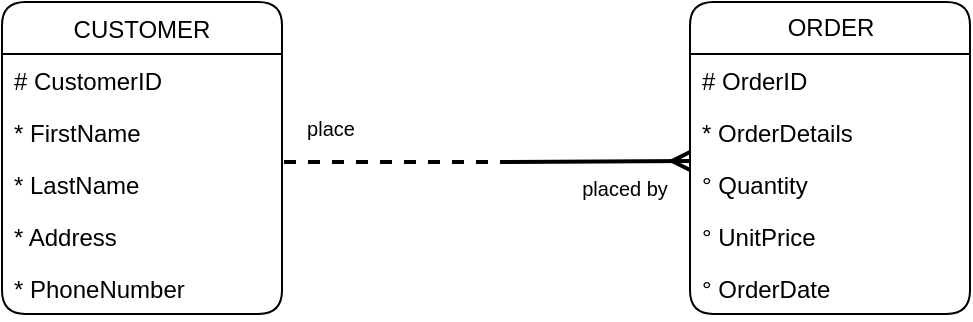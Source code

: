 <mxfile version="15.1.4" type="github"><diagram id="hrwUIqTAocG_2caEopAk" name="Page-1"><mxGraphModel dx="868" dy="433" grid="1" gridSize="10" guides="1" tooltips="1" connect="1" arrows="1" fold="1" page="1" pageScale="1" pageWidth="850" pageHeight="1100" math="0" shadow="0"><root><mxCell id="0"/><mxCell id="1" parent="0"/><mxCell id="zAU1IC7zviVndpA2Msat-1" value="CUSTOMER" style="swimlane;fontStyle=0;childLayout=stackLayout;horizontal=1;startSize=26;horizontalStack=0;resizeParent=1;resizeParentMax=0;resizeLast=0;collapsible=1;marginBottom=0;rounded=1;" vertex="1" parent="1"><mxGeometry x="136" y="120" width="140" height="156" as="geometry"/></mxCell><mxCell id="zAU1IC7zviVndpA2Msat-2" value="# CustomerID" style="text;strokeColor=none;fillColor=none;align=left;verticalAlign=middle;spacingLeft=4;spacingRight=4;overflow=hidden;rotatable=0;points=[[0,0.5],[1,0.5]];portConstraint=eastwest;" vertex="1" parent="zAU1IC7zviVndpA2Msat-1"><mxGeometry y="26" width="140" height="26" as="geometry"/></mxCell><mxCell id="zAU1IC7zviVndpA2Msat-3" value="* FirstName" style="text;strokeColor=none;fillColor=none;align=left;verticalAlign=middle;spacingLeft=4;spacingRight=4;overflow=hidden;rotatable=0;points=[[0,0.5],[1,0.5]];portConstraint=eastwest;" vertex="1" parent="zAU1IC7zviVndpA2Msat-1"><mxGeometry y="52" width="140" height="26" as="geometry"/></mxCell><mxCell id="zAU1IC7zviVndpA2Msat-4" value="* LastName" style="text;strokeColor=none;fillColor=none;align=left;verticalAlign=middle;spacingLeft=4;spacingRight=4;overflow=hidden;rotatable=0;points=[[0,0.5],[1,0.5]];portConstraint=eastwest;" vertex="1" parent="zAU1IC7zviVndpA2Msat-1"><mxGeometry y="78" width="140" height="26" as="geometry"/></mxCell><mxCell id="zAU1IC7zviVndpA2Msat-5" value="* Address" style="text;strokeColor=none;fillColor=none;align=left;verticalAlign=middle;spacingLeft=4;spacingRight=4;overflow=hidden;rotatable=0;points=[[0,0.5],[1,0.5]];portConstraint=eastwest;" vertex="1" parent="zAU1IC7zviVndpA2Msat-1"><mxGeometry y="104" width="140" height="26" as="geometry"/></mxCell><mxCell id="zAU1IC7zviVndpA2Msat-6" value="* PhoneNumber" style="text;strokeColor=none;fillColor=none;align=left;verticalAlign=middle;spacingLeft=4;spacingRight=4;overflow=hidden;rotatable=0;points=[[0,0.5],[1,0.5]];portConstraint=eastwest;" vertex="1" parent="zAU1IC7zviVndpA2Msat-1"><mxGeometry y="130" width="140" height="26" as="geometry"/></mxCell><mxCell id="zAU1IC7zviVndpA2Msat-9" value="ORDER" style="swimlane;fontStyle=0;childLayout=stackLayout;horizontal=1;startSize=26;horizontalStack=0;resizeParent=1;resizeParentMax=0;resizeLast=0;collapsible=1;marginBottom=0;rounded=1;verticalAlign=middle;html=1;" vertex="1" parent="1"><mxGeometry x="480" y="120" width="140" height="156" as="geometry"/></mxCell><mxCell id="zAU1IC7zviVndpA2Msat-10" value="# OrderID" style="text;strokeColor=none;fillColor=none;align=left;verticalAlign=top;spacingLeft=4;spacingRight=4;overflow=hidden;rotatable=0;points=[[0,0.5],[1,0.5]];portConstraint=eastwest;" vertex="1" parent="zAU1IC7zviVndpA2Msat-9"><mxGeometry y="26" width="140" height="26" as="geometry"/></mxCell><mxCell id="zAU1IC7zviVndpA2Msat-11" value="* OrderDetails" style="text;strokeColor=none;fillColor=none;align=left;verticalAlign=top;spacingLeft=4;spacingRight=4;overflow=hidden;rotatable=0;points=[[0,0.5],[1,0.5]];portConstraint=eastwest;" vertex="1" parent="zAU1IC7zviVndpA2Msat-9"><mxGeometry y="52" width="140" height="26" as="geometry"/></mxCell><mxCell id="zAU1IC7zviVndpA2Msat-12" value="° Quantity" style="text;strokeColor=none;fillColor=none;align=left;verticalAlign=top;spacingLeft=4;spacingRight=4;overflow=hidden;rotatable=0;points=[[0,0.5],[1,0.5]];portConstraint=eastwest;" vertex="1" parent="zAU1IC7zviVndpA2Msat-9"><mxGeometry y="78" width="140" height="26" as="geometry"/></mxCell><mxCell id="zAU1IC7zviVndpA2Msat-13" value="° UnitPrice" style="text;strokeColor=none;fillColor=none;align=left;verticalAlign=top;spacingLeft=4;spacingRight=4;overflow=hidden;rotatable=0;points=[[0,0.5],[1,0.5]];portConstraint=eastwest;" vertex="1" parent="zAU1IC7zviVndpA2Msat-9"><mxGeometry y="104" width="140" height="26" as="geometry"/></mxCell><mxCell id="zAU1IC7zviVndpA2Msat-17" value="° OrderDate" style="text;strokeColor=none;fillColor=none;align=left;verticalAlign=top;spacingLeft=4;spacingRight=4;overflow=hidden;rotatable=0;points=[[0,0.5],[1,0.5]];portConstraint=eastwest;" vertex="1" parent="zAU1IC7zviVndpA2Msat-9"><mxGeometry y="130" width="140" height="26" as="geometry"/></mxCell><mxCell id="zAU1IC7zviVndpA2Msat-15" value="placed by" style="html=1;verticalAlign=bottom;endArrow=ERmany;fontSize=10;sourcePerimeterSpacing=1;targetPerimeterSpacing=3;strokeWidth=2;endFill=0;" edge="1" parent="1"><mxGeometry x="0.25" y="-21" width="80" relative="1" as="geometry"><mxPoint x="390" y="200" as="sourcePoint"/><mxPoint x="480" y="199.5" as="targetPoint"/><mxPoint y="1" as="offset"/></mxGeometry></mxCell><mxCell id="zAU1IC7zviVndpA2Msat-16" value="place" style="html=1;verticalAlign=bottom;endArrow=none;dashed=1;endSize=8;fontSize=10;sourcePerimeterSpacing=1;targetPerimeterSpacing=3;strokeWidth=2;entryX=0.993;entryY=0.769;entryDx=0;entryDy=0;entryPerimeter=0;endFill=0;startArrow=none;startFill=0;" edge="1" parent="1"><mxGeometry x="0.583" y="-8" relative="1" as="geometry"><mxPoint x="391" y="200" as="sourcePoint"/><mxPoint x="276.02" y="199.994" as="targetPoint"/><mxPoint as="offset"/></mxGeometry></mxCell></root></mxGraphModel></diagram></mxfile>